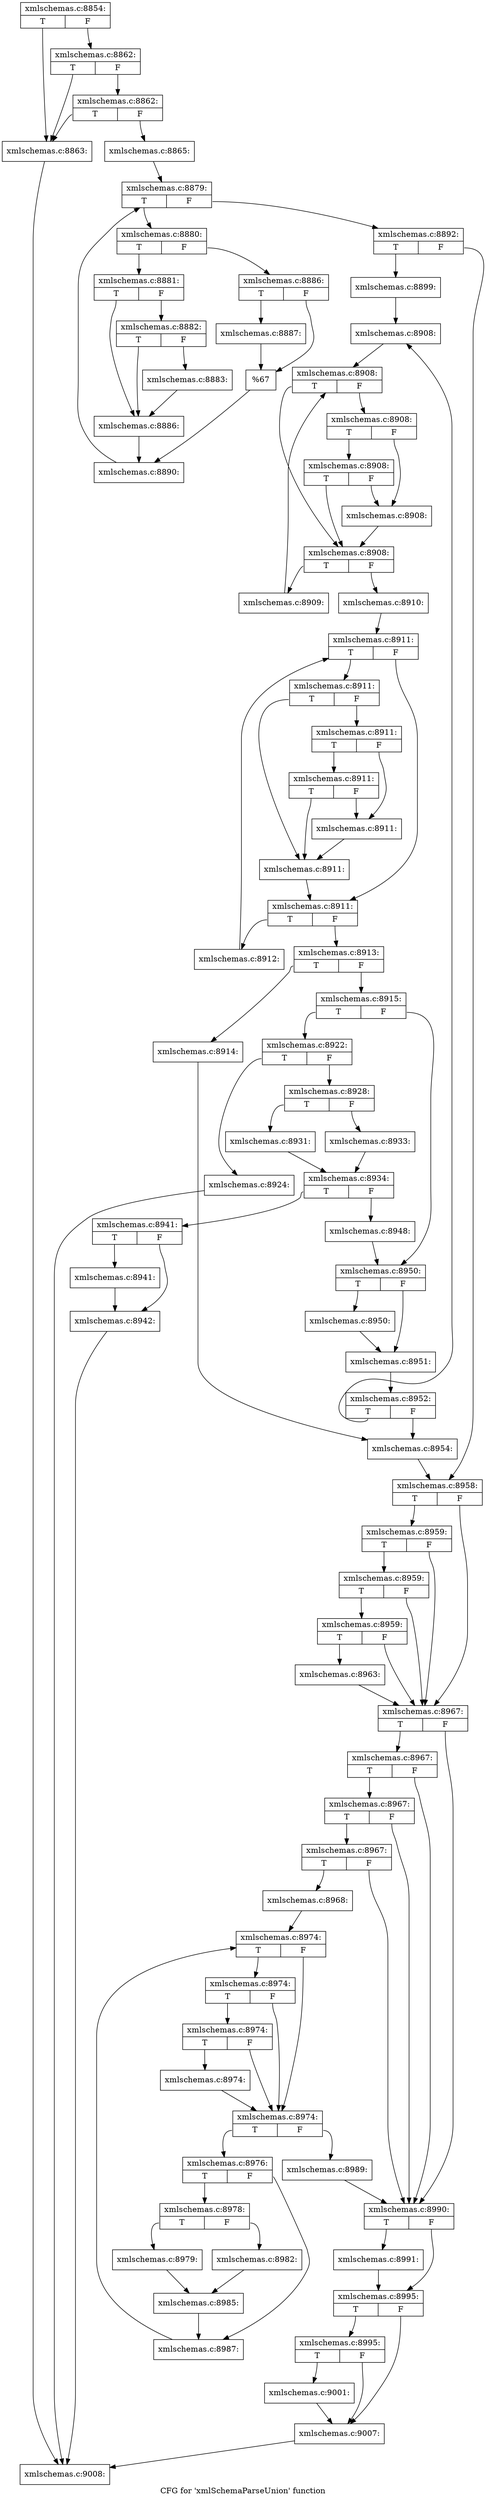 digraph "CFG for 'xmlSchemaParseUnion' function" {
	label="CFG for 'xmlSchemaParseUnion' function";

	Node0x4f70400 [shape=record,label="{xmlschemas.c:8854:|{<s0>T|<s1>F}}"];
	Node0x4f70400:s0 -> Node0x4f7d5f0;
	Node0x4f70400:s1 -> Node0x4f7d710;
	Node0x4f7d710 [shape=record,label="{xmlschemas.c:8862:|{<s0>T|<s1>F}}"];
	Node0x4f7d710:s0 -> Node0x4f7d5f0;
	Node0x4f7d710:s1 -> Node0x4f7d690;
	Node0x4f7d690 [shape=record,label="{xmlschemas.c:8862:|{<s0>T|<s1>F}}"];
	Node0x4f7d690:s0 -> Node0x4f7d5f0;
	Node0x4f7d690:s1 -> Node0x4f7d640;
	Node0x4f7d5f0 [shape=record,label="{xmlschemas.c:8863:}"];
	Node0x4f7d5f0 -> Node0x4f7bfe0;
	Node0x4f7d640 [shape=record,label="{xmlschemas.c:8865:}"];
	Node0x4f7d640 -> Node0x4f7eb20;
	Node0x4f7eb20 [shape=record,label="{xmlschemas.c:8879:|{<s0>T|<s1>F}}"];
	Node0x4f7eb20:s0 -> Node0x4f7ef10;
	Node0x4f7eb20:s1 -> Node0x4f7ed40;
	Node0x4f7ef10 [shape=record,label="{xmlschemas.c:8880:|{<s0>T|<s1>F}}"];
	Node0x4f7ef10:s0 -> Node0x4f7f0d0;
	Node0x4f7ef10:s1 -> Node0x4f7f170;
	Node0x4f7f0d0 [shape=record,label="{xmlschemas.c:8881:|{<s0>T|<s1>F}}"];
	Node0x4f7f0d0:s0 -> Node0x4f7f5d0;
	Node0x4f7f0d0:s1 -> Node0x4f7f620;
	Node0x4f7f620 [shape=record,label="{xmlschemas.c:8882:|{<s0>T|<s1>F}}"];
	Node0x4f7f620:s0 -> Node0x4f7f5d0;
	Node0x4f7f620:s1 -> Node0x4f7f580;
	Node0x4f7f580 [shape=record,label="{xmlschemas.c:8883:}"];
	Node0x4f7f580 -> Node0x4f7f5d0;
	Node0x4f7f5d0 [shape=record,label="{xmlschemas.c:8886:}"];
	Node0x4f7f5d0 -> Node0x4f7f120;
	Node0x4f7f170 [shape=record,label="{xmlschemas.c:8886:|{<s0>T|<s1>F}}"];
	Node0x4f7f170:s0 -> Node0x4f80550;
	Node0x4f7f170:s1 -> Node0x4f805a0;
	Node0x4f80550 [shape=record,label="{xmlschemas.c:8887:}"];
	Node0x4f80550 -> Node0x4f805a0;
	Node0x4f805a0 [shape=record,label="{%67}"];
	Node0x4f805a0 -> Node0x4f7f120;
	Node0x4f7f120 [shape=record,label="{xmlschemas.c:8890:}"];
	Node0x4f7f120 -> Node0x4f7eb20;
	Node0x4f7ed40 [shape=record,label="{xmlschemas.c:8892:|{<s0>T|<s1>F}}"];
	Node0x4f7ed40:s0 -> Node0x4f818a0;
	Node0x4f7ed40:s1 -> Node0x4f818f0;
	Node0x4f818a0 [shape=record,label="{xmlschemas.c:8899:}"];
	Node0x4f818a0 -> Node0x4f83680;
	Node0x4f83680 [shape=record,label="{xmlschemas.c:8908:}"];
	Node0x4f83680 -> Node0x4f83940;
	Node0x4f83940 [shape=record,label="{xmlschemas.c:8908:|{<s0>T|<s1>F}}"];
	Node0x4f83940:s0 -> Node0x4f83ae0;
	Node0x4f83940:s1 -> Node0x4f83b80;
	Node0x4f83b80 [shape=record,label="{xmlschemas.c:8908:|{<s0>T|<s1>F}}"];
	Node0x4f83b80:s0 -> Node0x4f83de0;
	Node0x4f83b80:s1 -> Node0x4f83b30;
	Node0x4f83de0 [shape=record,label="{xmlschemas.c:8908:|{<s0>T|<s1>F}}"];
	Node0x4f83de0:s0 -> Node0x4f83ae0;
	Node0x4f83de0:s1 -> Node0x4f83b30;
	Node0x4f83b30 [shape=record,label="{xmlschemas.c:8908:}"];
	Node0x4f83b30 -> Node0x4f83ae0;
	Node0x4f83ae0 [shape=record,label="{xmlschemas.c:8908:|{<s0>T|<s1>F}}"];
	Node0x4f83ae0:s0 -> Node0x4f84210;
	Node0x4f83ae0:s1 -> Node0x4f83a60;
	Node0x4f84210 [shape=record,label="{xmlschemas.c:8909:}"];
	Node0x4f84210 -> Node0x4f83940;
	Node0x4f83a60 [shape=record,label="{xmlschemas.c:8910:}"];
	Node0x4f83a60 -> Node0x4f84900;
	Node0x4f84900 [shape=record,label="{xmlschemas.c:8911:|{<s0>T|<s1>F}}"];
	Node0x4f84900:s0 -> Node0x4f84bf0;
	Node0x4f84900:s1 -> Node0x4f84ba0;
	Node0x4f84bf0 [shape=record,label="{xmlschemas.c:8911:|{<s0>T|<s1>F}}"];
	Node0x4f84bf0:s0 -> Node0x4f84ad0;
	Node0x4f84bf0:s1 -> Node0x4f85040;
	Node0x4f85040 [shape=record,label="{xmlschemas.c:8911:|{<s0>T|<s1>F}}"];
	Node0x4f85040:s0 -> Node0x4f85320;
	Node0x4f85040:s1 -> Node0x4f84ff0;
	Node0x4f85320 [shape=record,label="{xmlschemas.c:8911:|{<s0>T|<s1>F}}"];
	Node0x4f85320:s0 -> Node0x4f84ad0;
	Node0x4f85320:s1 -> Node0x4f84ff0;
	Node0x4f84ff0 [shape=record,label="{xmlschemas.c:8911:}"];
	Node0x4f84ff0 -> Node0x4f84ad0;
	Node0x4f84ad0 [shape=record,label="{xmlschemas.c:8911:}"];
	Node0x4f84ad0 -> Node0x4f84ba0;
	Node0x4f84ba0 [shape=record,label="{xmlschemas.c:8911:|{<s0>T|<s1>F}}"];
	Node0x4f84ba0:s0 -> Node0x4f857d0;
	Node0x4f84ba0:s1 -> Node0x4f84b20;
	Node0x4f857d0 [shape=record,label="{xmlschemas.c:8912:}"];
	Node0x4f857d0 -> Node0x4f84900;
	Node0x4f84b20 [shape=record,label="{xmlschemas.c:8913:|{<s0>T|<s1>F}}"];
	Node0x4f84b20:s0 -> Node0x4f85ea0;
	Node0x4f84b20:s1 -> Node0x4f85ef0;
	Node0x4f85ea0 [shape=record,label="{xmlschemas.c:8914:}"];
	Node0x4f85ea0 -> Node0x4f835e0;
	Node0x4f85ef0 [shape=record,label="{xmlschemas.c:8915:|{<s0>T|<s1>F}}"];
	Node0x4f85ef0:s0 -> Node0x4f86830;
	Node0x4f85ef0:s1 -> Node0x4f86880;
	Node0x4f86830 [shape=record,label="{xmlschemas.c:8922:|{<s0>T|<s1>F}}"];
	Node0x4f86830:s0 -> Node0x4f872c0;
	Node0x4f86830:s1 -> Node0x4f87310;
	Node0x4f872c0 [shape=record,label="{xmlschemas.c:8924:}"];
	Node0x4f872c0 -> Node0x4f7bfe0;
	Node0x4f87310 [shape=record,label="{xmlschemas.c:8928:|{<s0>T|<s1>F}}"];
	Node0x4f87310:s0 -> Node0x4f880c0;
	Node0x4f87310:s1 -> Node0x4f88160;
	Node0x4f880c0 [shape=record,label="{xmlschemas.c:8931:}"];
	Node0x4f880c0 -> Node0x4f88110;
	Node0x4f88160 [shape=record,label="{xmlschemas.c:8933:}"];
	Node0x4f88160 -> Node0x4f88110;
	Node0x4f88110 [shape=record,label="{xmlschemas.c:8934:|{<s0>T|<s1>F}}"];
	Node0x4f88110:s0 -> Node0x4f88fb0;
	Node0x4f88110:s1 -> Node0x4f89000;
	Node0x4f88fb0 [shape=record,label="{xmlschemas.c:8941:|{<s0>T|<s1>F}}"];
	Node0x4f88fb0:s0 -> Node0x4f89390;
	Node0x4f88fb0:s1 -> Node0x4f893e0;
	Node0x4f89390 [shape=record,label="{xmlschemas.c:8941:}"];
	Node0x4f89390 -> Node0x4f893e0;
	Node0x4f893e0 [shape=record,label="{xmlschemas.c:8942:}"];
	Node0x4f893e0 -> Node0x4f7bfe0;
	Node0x4f89000 [shape=record,label="{xmlschemas.c:8948:}"];
	Node0x4f89000 -> Node0x4f86880;
	Node0x4f86880 [shape=record,label="{xmlschemas.c:8950:|{<s0>T|<s1>F}}"];
	Node0x4f86880:s0 -> Node0x4f89ed0;
	Node0x4f86880:s1 -> Node0x4f89f20;
	Node0x4f89ed0 [shape=record,label="{xmlschemas.c:8950:}"];
	Node0x4f89ed0 -> Node0x4f89f20;
	Node0x4f89f20 [shape=record,label="{xmlschemas.c:8951:}"];
	Node0x4f89f20 -> Node0x4f83630;
	Node0x4f83630 [shape=record,label="{xmlschemas.c:8952:|{<s0>T|<s1>F}}"];
	Node0x4f83630:s0 -> Node0x4f83680;
	Node0x4f83630:s1 -> Node0x4f835e0;
	Node0x4f835e0 [shape=record,label="{xmlschemas.c:8954:}"];
	Node0x4f835e0 -> Node0x4f818f0;
	Node0x4f818f0 [shape=record,label="{xmlschemas.c:8958:|{<s0>T|<s1>F}}"];
	Node0x4f818f0:s0 -> Node0x4f8ae70;
	Node0x4f818f0:s1 -> Node0x4f8ad50;
	Node0x4f8ae70 [shape=record,label="{xmlschemas.c:8959:|{<s0>T|<s1>F}}"];
	Node0x4f8ae70:s0 -> Node0x4f8ae20;
	Node0x4f8ae70:s1 -> Node0x4f8ad50;
	Node0x4f8ae20 [shape=record,label="{xmlschemas.c:8959:|{<s0>T|<s1>F}}"];
	Node0x4f8ae20:s0 -> Node0x4f8ada0;
	Node0x4f8ae20:s1 -> Node0x4f8ad50;
	Node0x4f8ada0 [shape=record,label="{xmlschemas.c:8959:|{<s0>T|<s1>F}}"];
	Node0x4f8ada0:s0 -> Node0x4f8ad00;
	Node0x4f8ada0:s1 -> Node0x4f8ad50;
	Node0x4f8ad00 [shape=record,label="{xmlschemas.c:8963:}"];
	Node0x4f8ad00 -> Node0x4f8ad50;
	Node0x4f8ad50 [shape=record,label="{xmlschemas.c:8967:|{<s0>T|<s1>F}}"];
	Node0x4f8ad50:s0 -> Node0x4f8c430;
	Node0x4f8ad50:s1 -> Node0x4f8c310;
	Node0x4f8c430 [shape=record,label="{xmlschemas.c:8967:|{<s0>T|<s1>F}}"];
	Node0x4f8c430:s0 -> Node0x4f8c3e0;
	Node0x4f8c430:s1 -> Node0x4f8c310;
	Node0x4f8c3e0 [shape=record,label="{xmlschemas.c:8967:|{<s0>T|<s1>F}}"];
	Node0x4f8c3e0:s0 -> Node0x4f8c360;
	Node0x4f8c3e0:s1 -> Node0x4f8c310;
	Node0x4f8c360 [shape=record,label="{xmlschemas.c:8967:|{<s0>T|<s1>F}}"];
	Node0x4f8c360:s0 -> Node0x4f8c2c0;
	Node0x4f8c360:s1 -> Node0x4f8c310;
	Node0x4f8c2c0 [shape=record,label="{xmlschemas.c:8968:}"];
	Node0x4f8c2c0 -> Node0x4f8d6a0;
	Node0x4f8d6a0 [shape=record,label="{xmlschemas.c:8974:|{<s0>T|<s1>F}}"];
	Node0x4f8d6a0:s0 -> Node0x4f8da30;
	Node0x4f8d6a0:s1 -> Node0x4f8d940;
	Node0x4f8da30 [shape=record,label="{xmlschemas.c:8974:|{<s0>T|<s1>F}}"];
	Node0x4f8da30:s0 -> Node0x4f8d9e0;
	Node0x4f8da30:s1 -> Node0x4f8d940;
	Node0x4f8d9e0 [shape=record,label="{xmlschemas.c:8974:|{<s0>T|<s1>F}}"];
	Node0x4f8d9e0:s0 -> Node0x4f8d990;
	Node0x4f8d9e0:s1 -> Node0x4f8d940;
	Node0x4f8d990 [shape=record,label="{xmlschemas.c:8974:}"];
	Node0x4f8d990 -> Node0x4f8d940;
	Node0x4f8d940 [shape=record,label="{xmlschemas.c:8974:|{<s0>T|<s1>F}}"];
	Node0x4f8d940:s0 -> Node0x4f8e100;
	Node0x4f8d940:s1 -> Node0x4f8d8c0;
	Node0x4f8e100 [shape=record,label="{xmlschemas.c:8976:|{<s0>T|<s1>F}}"];
	Node0x4f8e100:s0 -> Node0x4f8ebf0;
	Node0x4f8e100:s1 -> Node0x4f8ec40;
	Node0x4f8ebf0 [shape=record,label="{xmlschemas.c:8978:|{<s0>T|<s1>F}}"];
	Node0x4f8ebf0:s0 -> Node0x4f8f000;
	Node0x4f8ebf0:s1 -> Node0x4f8f0a0;
	Node0x4f8f000 [shape=record,label="{xmlschemas.c:8979:}"];
	Node0x4f8f000 -> Node0x4f8f050;
	Node0x4f8f0a0 [shape=record,label="{xmlschemas.c:8982:}"];
	Node0x4f8f0a0 -> Node0x4f8f050;
	Node0x4f8f050 [shape=record,label="{xmlschemas.c:8985:}"];
	Node0x4f8f050 -> Node0x4f8ec40;
	Node0x4f8ec40 [shape=record,label="{xmlschemas.c:8987:}"];
	Node0x4f8ec40 -> Node0x4f8d6a0;
	Node0x4f8d8c0 [shape=record,label="{xmlschemas.c:8989:}"];
	Node0x4f8d8c0 -> Node0x4f8c310;
	Node0x4f8c310 [shape=record,label="{xmlschemas.c:8990:|{<s0>T|<s1>F}}"];
	Node0x4f8c310:s0 -> Node0x4f90500;
	Node0x4f8c310:s1 -> Node0x4f90550;
	Node0x4f90500 [shape=record,label="{xmlschemas.c:8991:}"];
	Node0x4f90500 -> Node0x4f90550;
	Node0x4f90550 [shape=record,label="{xmlschemas.c:8995:|{<s0>T|<s1>F}}"];
	Node0x4f90550:s0 -> Node0x4f90fb0;
	Node0x4f90550:s1 -> Node0x4f90f60;
	Node0x4f90fb0 [shape=record,label="{xmlschemas.c:8995:|{<s0>T|<s1>F}}"];
	Node0x4f90fb0:s0 -> Node0x4f90f10;
	Node0x4f90fb0:s1 -> Node0x4f90f60;
	Node0x4f90f10 [shape=record,label="{xmlschemas.c:9001:}"];
	Node0x4f90f10 -> Node0x4f90f60;
	Node0x4f90f60 [shape=record,label="{xmlschemas.c:9007:}"];
	Node0x4f90f60 -> Node0x4f7bfe0;
	Node0x4f7bfe0 [shape=record,label="{xmlschemas.c:9008:}"];
}
